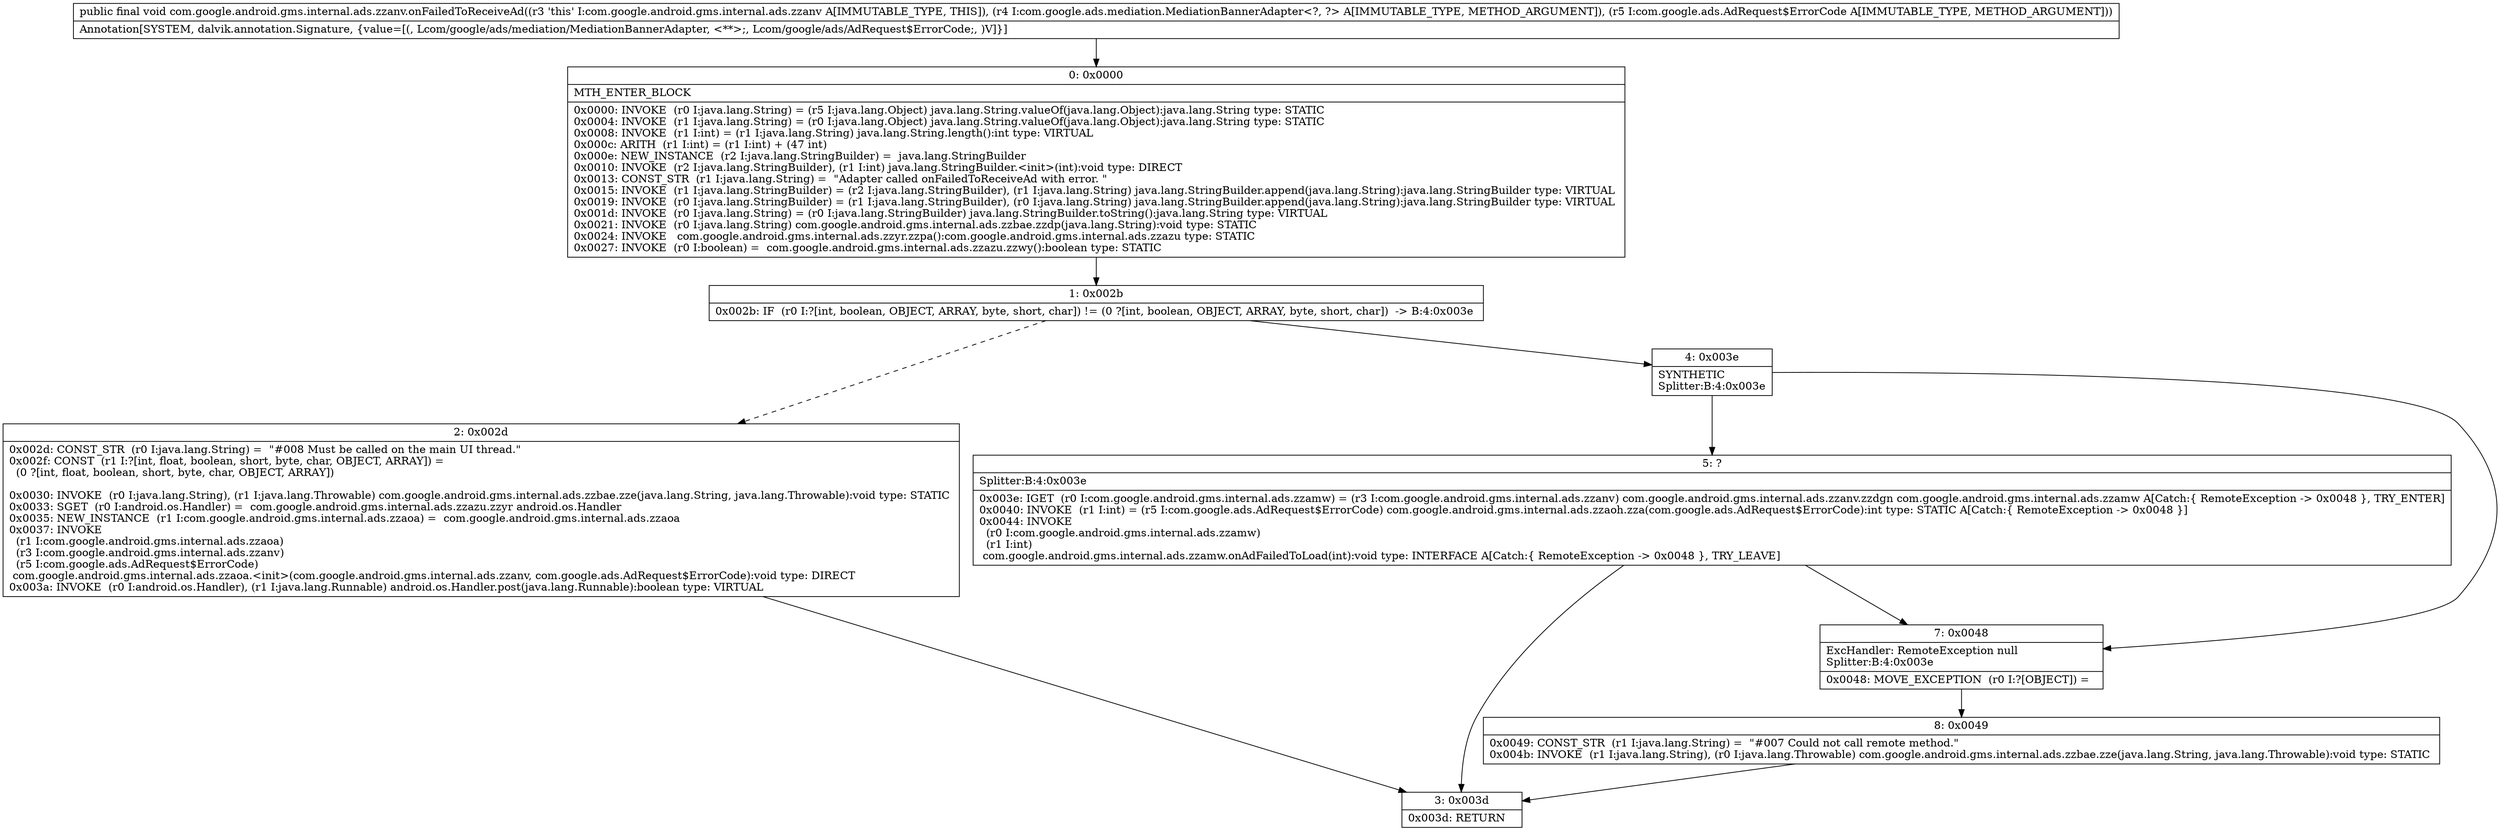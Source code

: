 digraph "CFG forcom.google.android.gms.internal.ads.zzanv.onFailedToReceiveAd(Lcom\/google\/ads\/mediation\/MediationBannerAdapter;Lcom\/google\/ads\/AdRequest$ErrorCode;)V" {
Node_0 [shape=record,label="{0\:\ 0x0000|MTH_ENTER_BLOCK\l|0x0000: INVOKE  (r0 I:java.lang.String) = (r5 I:java.lang.Object) java.lang.String.valueOf(java.lang.Object):java.lang.String type: STATIC \l0x0004: INVOKE  (r1 I:java.lang.String) = (r0 I:java.lang.Object) java.lang.String.valueOf(java.lang.Object):java.lang.String type: STATIC \l0x0008: INVOKE  (r1 I:int) = (r1 I:java.lang.String) java.lang.String.length():int type: VIRTUAL \l0x000c: ARITH  (r1 I:int) = (r1 I:int) + (47 int) \l0x000e: NEW_INSTANCE  (r2 I:java.lang.StringBuilder) =  java.lang.StringBuilder \l0x0010: INVOKE  (r2 I:java.lang.StringBuilder), (r1 I:int) java.lang.StringBuilder.\<init\>(int):void type: DIRECT \l0x0013: CONST_STR  (r1 I:java.lang.String) =  \"Adapter called onFailedToReceiveAd with error. \" \l0x0015: INVOKE  (r1 I:java.lang.StringBuilder) = (r2 I:java.lang.StringBuilder), (r1 I:java.lang.String) java.lang.StringBuilder.append(java.lang.String):java.lang.StringBuilder type: VIRTUAL \l0x0019: INVOKE  (r0 I:java.lang.StringBuilder) = (r1 I:java.lang.StringBuilder), (r0 I:java.lang.String) java.lang.StringBuilder.append(java.lang.String):java.lang.StringBuilder type: VIRTUAL \l0x001d: INVOKE  (r0 I:java.lang.String) = (r0 I:java.lang.StringBuilder) java.lang.StringBuilder.toString():java.lang.String type: VIRTUAL \l0x0021: INVOKE  (r0 I:java.lang.String) com.google.android.gms.internal.ads.zzbae.zzdp(java.lang.String):void type: STATIC \l0x0024: INVOKE   com.google.android.gms.internal.ads.zzyr.zzpa():com.google.android.gms.internal.ads.zzazu type: STATIC \l0x0027: INVOKE  (r0 I:boolean) =  com.google.android.gms.internal.ads.zzazu.zzwy():boolean type: STATIC \l}"];
Node_1 [shape=record,label="{1\:\ 0x002b|0x002b: IF  (r0 I:?[int, boolean, OBJECT, ARRAY, byte, short, char]) != (0 ?[int, boolean, OBJECT, ARRAY, byte, short, char])  \-\> B:4:0x003e \l}"];
Node_2 [shape=record,label="{2\:\ 0x002d|0x002d: CONST_STR  (r0 I:java.lang.String) =  \"#008 Must be called on the main UI thread.\" \l0x002f: CONST  (r1 I:?[int, float, boolean, short, byte, char, OBJECT, ARRAY]) = \l  (0 ?[int, float, boolean, short, byte, char, OBJECT, ARRAY])\l \l0x0030: INVOKE  (r0 I:java.lang.String), (r1 I:java.lang.Throwable) com.google.android.gms.internal.ads.zzbae.zze(java.lang.String, java.lang.Throwable):void type: STATIC \l0x0033: SGET  (r0 I:android.os.Handler) =  com.google.android.gms.internal.ads.zzazu.zzyr android.os.Handler \l0x0035: NEW_INSTANCE  (r1 I:com.google.android.gms.internal.ads.zzaoa) =  com.google.android.gms.internal.ads.zzaoa \l0x0037: INVOKE  \l  (r1 I:com.google.android.gms.internal.ads.zzaoa)\l  (r3 I:com.google.android.gms.internal.ads.zzanv)\l  (r5 I:com.google.ads.AdRequest$ErrorCode)\l com.google.android.gms.internal.ads.zzaoa.\<init\>(com.google.android.gms.internal.ads.zzanv, com.google.ads.AdRequest$ErrorCode):void type: DIRECT \l0x003a: INVOKE  (r0 I:android.os.Handler), (r1 I:java.lang.Runnable) android.os.Handler.post(java.lang.Runnable):boolean type: VIRTUAL \l}"];
Node_3 [shape=record,label="{3\:\ 0x003d|0x003d: RETURN   \l}"];
Node_4 [shape=record,label="{4\:\ 0x003e|SYNTHETIC\lSplitter:B:4:0x003e\l}"];
Node_5 [shape=record,label="{5\:\ ?|Splitter:B:4:0x003e\l|0x003e: IGET  (r0 I:com.google.android.gms.internal.ads.zzamw) = (r3 I:com.google.android.gms.internal.ads.zzanv) com.google.android.gms.internal.ads.zzanv.zzdgn com.google.android.gms.internal.ads.zzamw A[Catch:\{ RemoteException \-\> 0x0048 \}, TRY_ENTER]\l0x0040: INVOKE  (r1 I:int) = (r5 I:com.google.ads.AdRequest$ErrorCode) com.google.android.gms.internal.ads.zzaoh.zza(com.google.ads.AdRequest$ErrorCode):int type: STATIC A[Catch:\{ RemoteException \-\> 0x0048 \}]\l0x0044: INVOKE  \l  (r0 I:com.google.android.gms.internal.ads.zzamw)\l  (r1 I:int)\l com.google.android.gms.internal.ads.zzamw.onAdFailedToLoad(int):void type: INTERFACE A[Catch:\{ RemoteException \-\> 0x0048 \}, TRY_LEAVE]\l}"];
Node_7 [shape=record,label="{7\:\ 0x0048|ExcHandler: RemoteException null\lSplitter:B:4:0x003e\l|0x0048: MOVE_EXCEPTION  (r0 I:?[OBJECT]) =  \l}"];
Node_8 [shape=record,label="{8\:\ 0x0049|0x0049: CONST_STR  (r1 I:java.lang.String) =  \"#007 Could not call remote method.\" \l0x004b: INVOKE  (r1 I:java.lang.String), (r0 I:java.lang.Throwable) com.google.android.gms.internal.ads.zzbae.zze(java.lang.String, java.lang.Throwable):void type: STATIC \l}"];
MethodNode[shape=record,label="{public final void com.google.android.gms.internal.ads.zzanv.onFailedToReceiveAd((r3 'this' I:com.google.android.gms.internal.ads.zzanv A[IMMUTABLE_TYPE, THIS]), (r4 I:com.google.ads.mediation.MediationBannerAdapter\<?, ?\> A[IMMUTABLE_TYPE, METHOD_ARGUMENT]), (r5 I:com.google.ads.AdRequest$ErrorCode A[IMMUTABLE_TYPE, METHOD_ARGUMENT]))  | Annotation[SYSTEM, dalvik.annotation.Signature, \{value=[(, Lcom\/google\/ads\/mediation\/MediationBannerAdapter, \<**\>;, Lcom\/google\/ads\/AdRequest$ErrorCode;, )V]\}]\l}"];
MethodNode -> Node_0;
Node_0 -> Node_1;
Node_1 -> Node_2[style=dashed];
Node_1 -> Node_4;
Node_2 -> Node_3;
Node_4 -> Node_5;
Node_4 -> Node_7;
Node_5 -> Node_7;
Node_5 -> Node_3;
Node_7 -> Node_8;
Node_8 -> Node_3;
}

